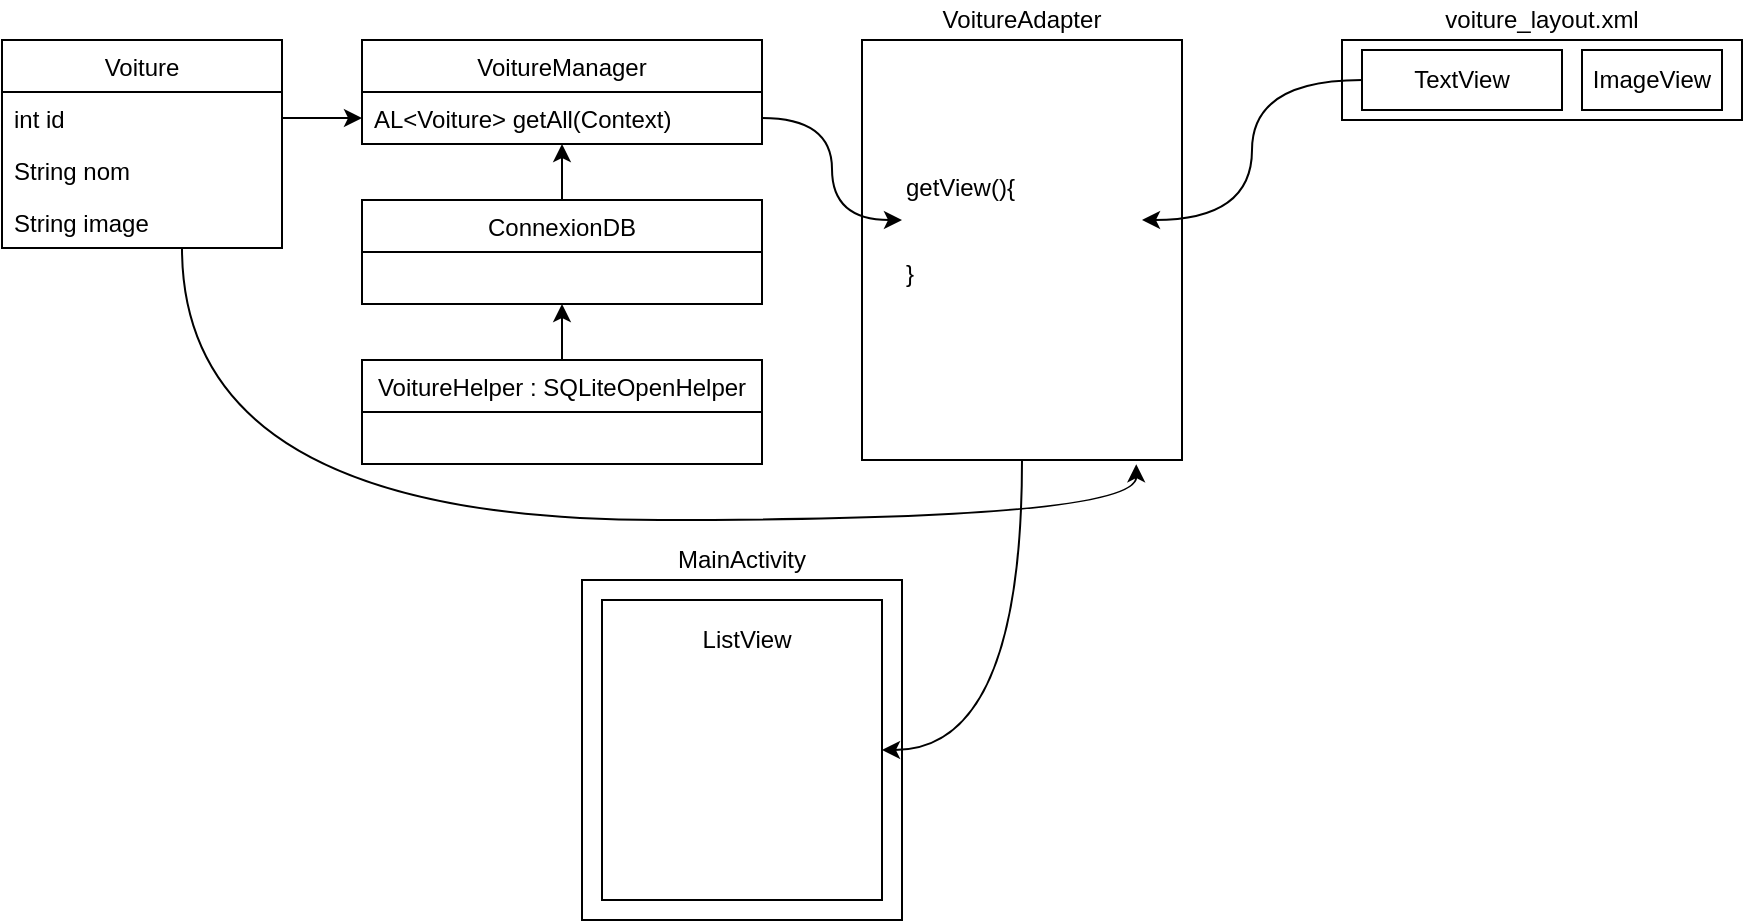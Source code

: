 <mxfile version="14.6.13" type="device"><diagram id="oTiSdAtGPbVdDpmCmbwn" name="Page-1"><mxGraphModel dx="969" dy="498" grid="1" gridSize="10" guides="1" tooltips="1" connect="1" arrows="1" fold="1" page="1" pageScale="1" pageWidth="1169" pageHeight="1654" math="0" shadow="0"><root><mxCell id="0"/><mxCell id="1" parent="0"/><mxCell id="V0JVUF0PD-vwxTc4jqK7-5" style="edgeStyle=orthogonalEdgeStyle;curved=1;rounded=0;orthogonalLoop=1;jettySize=auto;html=1;entryX=0.857;entryY=1.01;entryDx=0;entryDy=0;entryPerimeter=0;" edge="1" parent="1" source="w0uh4A2O6ww8EcrwZwQA-1" target="w0uh4A2O6ww8EcrwZwQA-12"><mxGeometry relative="1" as="geometry"><Array as="points"><mxPoint x="220" y="400"/><mxPoint x="697" y="400"/></Array></mxGeometry></mxCell><mxCell id="w0uh4A2O6ww8EcrwZwQA-1" value="Voiture" style="swimlane;fontStyle=0;childLayout=stackLayout;horizontal=1;startSize=26;horizontalStack=0;resizeParent=1;resizeParentMax=0;resizeLast=0;collapsible=1;marginBottom=0;" parent="1" vertex="1"><mxGeometry x="130" y="160" width="140" height="104" as="geometry"/></mxCell><mxCell id="w0uh4A2O6ww8EcrwZwQA-2" value="int id" style="text;strokeColor=none;fillColor=none;align=left;verticalAlign=top;spacingLeft=4;spacingRight=4;overflow=hidden;rotatable=0;points=[[0,0.5],[1,0.5]];portConstraint=eastwest;" parent="w0uh4A2O6ww8EcrwZwQA-1" vertex="1"><mxGeometry y="26" width="140" height="26" as="geometry"/></mxCell><mxCell id="w0uh4A2O6ww8EcrwZwQA-3" value="String nom" style="text;strokeColor=none;fillColor=none;align=left;verticalAlign=top;spacingLeft=4;spacingRight=4;overflow=hidden;rotatable=0;points=[[0,0.5],[1,0.5]];portConstraint=eastwest;" parent="w0uh4A2O6ww8EcrwZwQA-1" vertex="1"><mxGeometry y="52" width="140" height="26" as="geometry"/></mxCell><mxCell id="w0uh4A2O6ww8EcrwZwQA-4" value="String image" style="text;strokeColor=none;fillColor=none;align=left;verticalAlign=top;spacingLeft=4;spacingRight=4;overflow=hidden;rotatable=0;points=[[0,0.5],[1,0.5]];portConstraint=eastwest;" parent="w0uh4A2O6ww8EcrwZwQA-1" vertex="1"><mxGeometry y="78" width="140" height="26" as="geometry"/></mxCell><mxCell id="w0uh4A2O6ww8EcrwZwQA-5" value="VoitureManager" style="swimlane;fontStyle=0;childLayout=stackLayout;horizontal=1;startSize=26;horizontalStack=0;resizeParent=1;resizeParentMax=0;resizeLast=0;collapsible=1;marginBottom=0;" parent="1" vertex="1"><mxGeometry x="310" y="160" width="200" height="52" as="geometry"/></mxCell><mxCell id="w0uh4A2O6ww8EcrwZwQA-6" value="AL&lt;Voiture&gt; getAll(Context)" style="text;strokeColor=none;fillColor=none;align=left;verticalAlign=top;spacingLeft=4;spacingRight=4;overflow=hidden;rotatable=0;points=[[0,0.5],[1,0.5]];portConstraint=eastwest;" parent="w0uh4A2O6ww8EcrwZwQA-5" vertex="1"><mxGeometry y="26" width="200" height="26" as="geometry"/></mxCell><mxCell id="V0JVUF0PD-vwxTc4jqK7-2" style="edgeStyle=orthogonalEdgeStyle;rounded=0;orthogonalLoop=1;jettySize=auto;html=1;entryX=0.5;entryY=1;entryDx=0;entryDy=0;" edge="1" parent="1" source="w0uh4A2O6ww8EcrwZwQA-9" target="w0uh4A2O6ww8EcrwZwQA-5"><mxGeometry relative="1" as="geometry"/></mxCell><mxCell id="w0uh4A2O6ww8EcrwZwQA-9" value="ConnexionDB" style="swimlane;fontStyle=0;childLayout=stackLayout;horizontal=1;startSize=26;horizontalStack=0;resizeParent=1;resizeParentMax=0;resizeLast=0;collapsible=1;marginBottom=0;" parent="1" vertex="1"><mxGeometry x="310" y="240" width="200" height="52" as="geometry"/></mxCell><mxCell id="V0JVUF0PD-vwxTc4jqK7-1" style="edgeStyle=orthogonalEdgeStyle;rounded=0;orthogonalLoop=1;jettySize=auto;html=1;entryX=0.5;entryY=1;entryDx=0;entryDy=0;" edge="1" parent="1" source="w0uh4A2O6ww8EcrwZwQA-11" target="w0uh4A2O6ww8EcrwZwQA-9"><mxGeometry relative="1" as="geometry"/></mxCell><mxCell id="w0uh4A2O6ww8EcrwZwQA-11" value="VoitureHelper : SQLiteOpenHelper" style="swimlane;fontStyle=0;childLayout=stackLayout;horizontal=1;startSize=26;horizontalStack=0;resizeParent=1;resizeParentMax=0;resizeLast=0;collapsible=1;marginBottom=0;" parent="1" vertex="1"><mxGeometry x="310" y="320" width="200" height="52" as="geometry"/></mxCell><mxCell id="w0uh4A2O6ww8EcrwZwQA-12" value="" style="rounded=0;whiteSpace=wrap;html=1;" parent="1" vertex="1"><mxGeometry x="560" y="160" width="160" height="210" as="geometry"/></mxCell><mxCell id="w0uh4A2O6ww8EcrwZwQA-13" value="VoitureAdapter" style="text;html=1;strokeColor=none;fillColor=none;align=center;verticalAlign=middle;whiteSpace=wrap;rounded=0;" parent="1" vertex="1"><mxGeometry x="560" y="140" width="160" height="20" as="geometry"/></mxCell><mxCell id="w0uh4A2O6ww8EcrwZwQA-14" value="" style="rounded=0;whiteSpace=wrap;html=1;" parent="1" vertex="1"><mxGeometry x="800" y="160" width="200" height="40" as="geometry"/></mxCell><mxCell id="w0uh4A2O6ww8EcrwZwQA-15" value="voiture_layout.xml" style="text;html=1;strokeColor=none;fillColor=none;align=center;verticalAlign=middle;whiteSpace=wrap;rounded=0;" parent="1" vertex="1"><mxGeometry x="800" y="140" width="200" height="20" as="geometry"/></mxCell><mxCell id="w0uh4A2O6ww8EcrwZwQA-16" value="" style="rounded=0;whiteSpace=wrap;html=1;" parent="1" vertex="1"><mxGeometry x="920" y="165" width="70" height="30" as="geometry"/></mxCell><mxCell id="w0uh4A2O6ww8EcrwZwQA-17" value="" style="rounded=0;whiteSpace=wrap;html=1;" parent="1" vertex="1"><mxGeometry x="810" y="165" width="100" height="30" as="geometry"/></mxCell><mxCell id="w0uh4A2O6ww8EcrwZwQA-18" value="ImageView" style="text;html=1;strokeColor=none;fillColor=none;align=center;verticalAlign=middle;whiteSpace=wrap;rounded=0;" parent="1" vertex="1"><mxGeometry x="920" y="170" width="70" height="20" as="geometry"/></mxCell><mxCell id="w0uh4A2O6ww8EcrwZwQA-26" style="edgeStyle=orthogonalEdgeStyle;curved=1;rounded=0;orthogonalLoop=1;jettySize=auto;html=1;entryX=1;entryY=0.25;entryDx=0;entryDy=0;" parent="1" source="w0uh4A2O6ww8EcrwZwQA-19" target="w0uh4A2O6ww8EcrwZwQA-20" edge="1"><mxGeometry relative="1" as="geometry"/></mxCell><mxCell id="w0uh4A2O6ww8EcrwZwQA-19" value="TextView" style="text;html=1;strokeColor=none;fillColor=none;align=center;verticalAlign=middle;whiteSpace=wrap;rounded=0;" parent="1" vertex="1"><mxGeometry x="810" y="170" width="100" height="20" as="geometry"/></mxCell><mxCell id="w0uh4A2O6ww8EcrwZwQA-20" value="getView(){&lt;br&gt;&lt;br&gt;&lt;br&gt;}" style="text;html=1;strokeColor=none;fillColor=none;align=left;verticalAlign=top;whiteSpace=wrap;rounded=0;" parent="1" vertex="1"><mxGeometry x="580" y="220" width="120" height="120" as="geometry"/></mxCell><mxCell id="w0uh4A2O6ww8EcrwZwQA-21" value="" style="rounded=0;whiteSpace=wrap;html=1;align=left;" parent="1" vertex="1"><mxGeometry x="420" y="430" width="160" height="170" as="geometry"/></mxCell><mxCell id="w0uh4A2O6ww8EcrwZwQA-22" value="MainActivity" style="text;html=1;strokeColor=none;fillColor=none;align=center;verticalAlign=middle;whiteSpace=wrap;rounded=0;" parent="1" vertex="1"><mxGeometry x="420" y="410" width="160" height="20" as="geometry"/></mxCell><mxCell id="w0uh4A2O6ww8EcrwZwQA-23" value="" style="rounded=0;whiteSpace=wrap;html=1;align=left;" parent="1" vertex="1"><mxGeometry x="430" y="440" width="140" height="150" as="geometry"/></mxCell><mxCell id="w0uh4A2O6ww8EcrwZwQA-24" value="ListView" style="text;html=1;strokeColor=none;fillColor=none;align=center;verticalAlign=middle;whiteSpace=wrap;rounded=0;" parent="1" vertex="1"><mxGeometry x="445" y="450" width="115" height="20" as="geometry"/></mxCell><mxCell id="w0uh4A2O6ww8EcrwZwQA-25" style="rounded=0;orthogonalLoop=1;jettySize=auto;html=1;entryX=0;entryY=0.25;entryDx=0;entryDy=0;edgeStyle=orthogonalEdgeStyle;curved=1;" parent="1" source="w0uh4A2O6ww8EcrwZwQA-6" target="w0uh4A2O6ww8EcrwZwQA-20" edge="1"><mxGeometry relative="1" as="geometry"/></mxCell><mxCell id="w0uh4A2O6ww8EcrwZwQA-27" style="edgeStyle=orthogonalEdgeStyle;curved=1;rounded=0;orthogonalLoop=1;jettySize=auto;html=1;entryX=1;entryY=0.5;entryDx=0;entryDy=0;" parent="1" source="w0uh4A2O6ww8EcrwZwQA-12" target="w0uh4A2O6ww8EcrwZwQA-23" edge="1"><mxGeometry relative="1" as="geometry"><mxPoint x="700" y="530" as="targetPoint"/></mxGeometry></mxCell><mxCell id="V0JVUF0PD-vwxTc4jqK7-3" style="edgeStyle=orthogonalEdgeStyle;rounded=0;orthogonalLoop=1;jettySize=auto;html=1;entryX=0;entryY=0.5;entryDx=0;entryDy=0;" edge="1" parent="1" source="w0uh4A2O6ww8EcrwZwQA-2" target="w0uh4A2O6ww8EcrwZwQA-6"><mxGeometry relative="1" as="geometry"/></mxCell></root></mxGraphModel></diagram></mxfile>